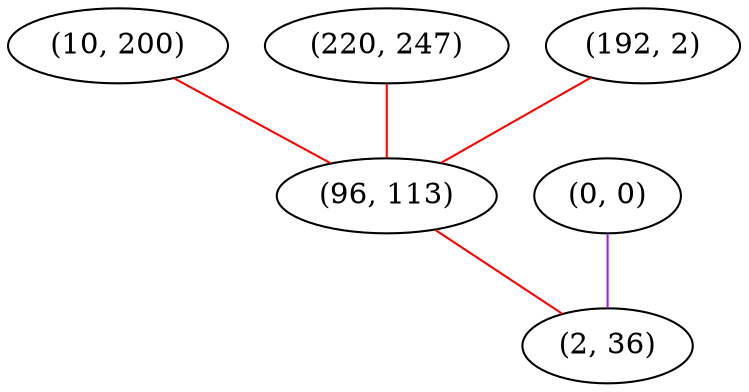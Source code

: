 graph "" {
"(10, 200)";
"(0, 0)";
"(220, 247)";
"(192, 2)";
"(96, 113)";
"(2, 36)";
"(10, 200)" -- "(96, 113)"  [color=red, key=0, weight=1];
"(0, 0)" -- "(2, 36)"  [color=purple, key=0, weight=4];
"(220, 247)" -- "(96, 113)"  [color=red, key=0, weight=1];
"(192, 2)" -- "(96, 113)"  [color=red, key=0, weight=1];
"(96, 113)" -- "(2, 36)"  [color=red, key=0, weight=1];
}
